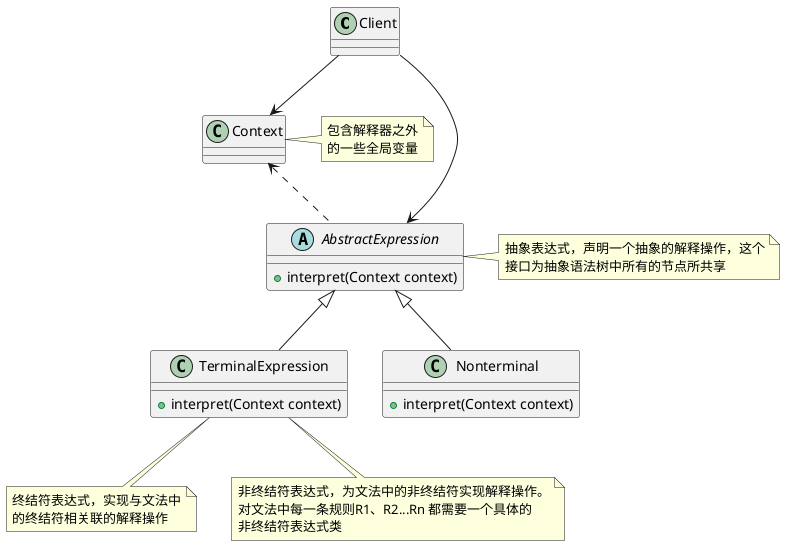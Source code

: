 @startuml design

Client --> Context

note right of Context
包含解释器之外
的一些全局变量
end note

abstract AbstractExpression{
    + interpret(Context context)
}

note right of AbstractExpression
抽象表达式，声明一个抽象的解释操作，这个
接口为抽象语法树中所有的节点所共享
end note

Client --> AbstractExpression
Context <.. AbstractExpression

class TerminalExpression extends AbstractExpression{
    + interpret(Context context)
}

note bottom of TerminalExpression
终结符表达式，实现与文法中
的终结符相关联的解释操作
end note

class Nonterminal extends AbstractExpression{
    + interpret(Context context)
}

note bottom of TerminalExpression
非终结符表达式，为文法中的非终结符实现解释操作。
对文法中每一条规则R1、R2...Rn 都需要一个具体的
非终结符表达式类
end note



@enduml
